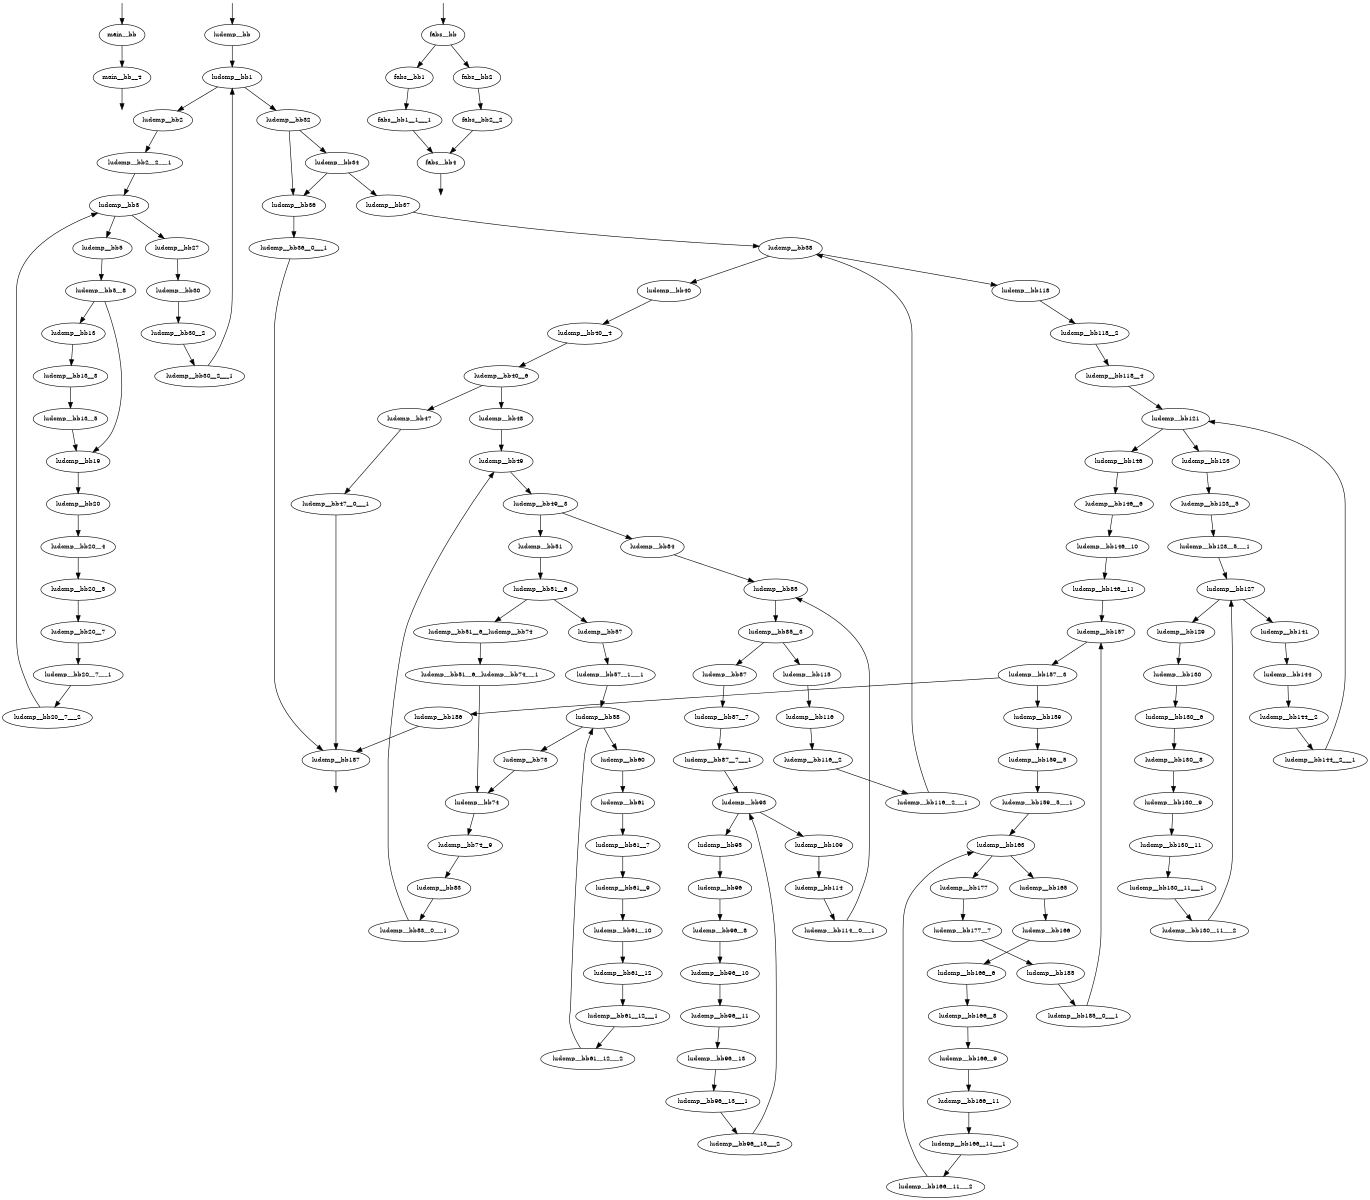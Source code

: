 digraph CFG {
size="10,8"
rankdir="TB"
orientation="portrait"
fontsize=10;
   subgraph "main" {
   "main0"[label="main__bb",fontsize=10,width=0.01]
   "main1"[label="main__bb__4",fontsize=10,width=0.01]
   "main0" -> "main1"
   "main_entry" [label="",color="white",height="0.01",fontsize=10,width=0.01]
   "main_entry" -> "main0"
   "main_exit" [label="",color="white",fontsize=10,width=0.01]
   "main1" -> "main_exit"
}
   subgraph "ludcmp" {
   "ludcmp0"[label="ludcmp__bb",fontsize=10,width=0.01]
   "ludcmp1"[label="ludcmp__bb1",fontsize=10,width=0.01]
   "ludcmp2"[label="ludcmp__bb2",fontsize=10,width=0.01]
   "ludcmp3"[label="ludcmp__bb2__2___1",fontsize=10,width=0.01]
   "ludcmp4"[label="ludcmp__bb3",fontsize=10,width=0.01]
   "ludcmp5"[label="ludcmp__bb5",fontsize=10,width=0.01]
   "ludcmp6"[label="ludcmp__bb5__8",fontsize=10,width=0.01]
   "ludcmp7"[label="ludcmp__bb13",fontsize=10,width=0.01]
   "ludcmp8"[label="ludcmp__bb13__3",fontsize=10,width=0.01]
   "ludcmp9"[label="ludcmp__bb13__5",fontsize=10,width=0.01]
   "ludcmp10"[label="ludcmp__bb19",fontsize=10,width=0.01]
   "ludcmp11"[label="ludcmp__bb20",fontsize=10,width=0.01]
   "ludcmp12"[label="ludcmp__bb20__4",fontsize=10,width=0.01]
   "ludcmp13"[label="ludcmp__bb20__5",fontsize=10,width=0.01]
   "ludcmp14"[label="ludcmp__bb20__7",fontsize=10,width=0.01]
   "ludcmp15"[label="ludcmp__bb20__7___1",fontsize=10,width=0.01]
   "ludcmp16"[label="ludcmp__bb20__7___2",fontsize=10,width=0.01]
   "ludcmp17"[label="ludcmp__bb27",fontsize=10,width=0.01]
   "ludcmp18"[label="ludcmp__bb30",fontsize=10,width=0.01]
   "ludcmp19"[label="ludcmp__bb30__2",fontsize=10,width=0.01]
   "ludcmp20"[label="ludcmp__bb30__2___1",fontsize=10,width=0.01]
   "ludcmp21"[label="ludcmp__bb32",fontsize=10,width=0.01]
   "ludcmp22"[label="ludcmp__bb34",fontsize=10,width=0.01]
   "ludcmp23"[label="ludcmp__bb36",fontsize=10,width=0.01]
   "ludcmp24"[label="ludcmp__bb36__0___1",fontsize=10,width=0.01]
   "ludcmp25"[label="ludcmp__bb37",fontsize=10,width=0.01]
   "ludcmp26"[label="ludcmp__bb38",fontsize=10,width=0.01]
   "ludcmp27"[label="ludcmp__bb40",fontsize=10,width=0.01]
   "ludcmp28"[label="ludcmp__bb40__4",fontsize=10,width=0.01]
   "ludcmp29"[label="ludcmp__bb40__6",fontsize=10,width=0.01]
   "ludcmp30"[label="ludcmp__bb47",fontsize=10,width=0.01]
   "ludcmp31"[label="ludcmp__bb47__0___1",fontsize=10,width=0.01]
   "ludcmp32"[label="ludcmp__bb48",fontsize=10,width=0.01]
   "ludcmp33"[label="ludcmp__bb49",fontsize=10,width=0.01]
   "ludcmp34"[label="ludcmp__bb49__3",fontsize=10,width=0.01]
   "ludcmp35"[label="ludcmp__bb51",fontsize=10,width=0.01]
   "ludcmp36"[label="ludcmp__bb51__6",fontsize=10,width=0.01]
   "ludcmp37"[label="ludcmp__bb51__6__ludcmp__bb74",fontsize=10,width=0.01]
   "ludcmp38"[label="ludcmp__bb51__6__ludcmp__bb74___1",fontsize=10,width=0.01]
   "ludcmp39"[label="ludcmp__bb57",fontsize=10,width=0.01]
   "ludcmp40"[label="ludcmp__bb57__1___1",fontsize=10,width=0.01]
   "ludcmp41"[label="ludcmp__bb58",fontsize=10,width=0.01]
   "ludcmp42"[label="ludcmp__bb60",fontsize=10,width=0.01]
   "ludcmp43"[label="ludcmp__bb61",fontsize=10,width=0.01]
   "ludcmp44"[label="ludcmp__bb61__7",fontsize=10,width=0.01]
   "ludcmp45"[label="ludcmp__bb61__9",fontsize=10,width=0.01]
   "ludcmp46"[label="ludcmp__bb61__10",fontsize=10,width=0.01]
   "ludcmp47"[label="ludcmp__bb61__12",fontsize=10,width=0.01]
   "ludcmp48"[label="ludcmp__bb61__12___1",fontsize=10,width=0.01]
   "ludcmp49"[label="ludcmp__bb61__12___2",fontsize=10,width=0.01]
   "ludcmp50"[label="ludcmp__bb73",fontsize=10,width=0.01]
   "ludcmp51"[label="ludcmp__bb74",fontsize=10,width=0.01]
   "ludcmp52"[label="ludcmp__bb74__9",fontsize=10,width=0.01]
   "ludcmp53"[label="ludcmp__bb83",fontsize=10,width=0.01]
   "ludcmp54"[label="ludcmp__bb83__0___1",fontsize=10,width=0.01]
   "ludcmp55"[label="ludcmp__bb84",fontsize=10,width=0.01]
   "ludcmp56"[label="ludcmp__bb85",fontsize=10,width=0.01]
   "ludcmp57"[label="ludcmp__bb85__3",fontsize=10,width=0.01]
   "ludcmp58"[label="ludcmp__bb87",fontsize=10,width=0.01]
   "ludcmp59"[label="ludcmp__bb87__7",fontsize=10,width=0.01]
   "ludcmp60"[label="ludcmp__bb87__7___1",fontsize=10,width=0.01]
   "ludcmp61"[label="ludcmp__bb93",fontsize=10,width=0.01]
   "ludcmp62"[label="ludcmp__bb95",fontsize=10,width=0.01]
   "ludcmp63"[label="ludcmp__bb96",fontsize=10,width=0.01]
   "ludcmp64"[label="ludcmp__bb96__8",fontsize=10,width=0.01]
   "ludcmp65"[label="ludcmp__bb96__10",fontsize=10,width=0.01]
   "ludcmp66"[label="ludcmp__bb96__11",fontsize=10,width=0.01]
   "ludcmp67"[label="ludcmp__bb96__13",fontsize=10,width=0.01]
   "ludcmp68"[label="ludcmp__bb96__13___1",fontsize=10,width=0.01]
   "ludcmp69"[label="ludcmp__bb96__13___2",fontsize=10,width=0.01]
   "ludcmp70"[label="ludcmp__bb109",fontsize=10,width=0.01]
   "ludcmp71"[label="ludcmp__bb114",fontsize=10,width=0.01]
   "ludcmp72"[label="ludcmp__bb114__0___1",fontsize=10,width=0.01]
   "ludcmp73"[label="ludcmp__bb115",fontsize=10,width=0.01]
   "ludcmp74"[label="ludcmp__bb116",fontsize=10,width=0.01]
   "ludcmp75"[label="ludcmp__bb116__2",fontsize=10,width=0.01]
   "ludcmp76"[label="ludcmp__bb116__2___1",fontsize=10,width=0.01]
   "ludcmp77"[label="ludcmp__bb118",fontsize=10,width=0.01]
   "ludcmp78"[label="ludcmp__bb118__2",fontsize=10,width=0.01]
   "ludcmp79"[label="ludcmp__bb118__4",fontsize=10,width=0.01]
   "ludcmp80"[label="ludcmp__bb121",fontsize=10,width=0.01]
   "ludcmp81"[label="ludcmp__bb123",fontsize=10,width=0.01]
   "ludcmp82"[label="ludcmp__bb123__5",fontsize=10,width=0.01]
   "ludcmp83"[label="ludcmp__bb123__5___1",fontsize=10,width=0.01]
   "ludcmp84"[label="ludcmp__bb127",fontsize=10,width=0.01]
   "ludcmp85"[label="ludcmp__bb129",fontsize=10,width=0.01]
   "ludcmp86"[label="ludcmp__bb130",fontsize=10,width=0.01]
   "ludcmp87"[label="ludcmp__bb130__6",fontsize=10,width=0.01]
   "ludcmp88"[label="ludcmp__bb130__8",fontsize=10,width=0.01]
   "ludcmp89"[label="ludcmp__bb130__9",fontsize=10,width=0.01]
   "ludcmp90"[label="ludcmp__bb130__11",fontsize=10,width=0.01]
   "ludcmp91"[label="ludcmp__bb130__11___1",fontsize=10,width=0.01]
   "ludcmp92"[label="ludcmp__bb130__11___2",fontsize=10,width=0.01]
   "ludcmp93"[label="ludcmp__bb141",fontsize=10,width=0.01]
   "ludcmp94"[label="ludcmp__bb144",fontsize=10,width=0.01]
   "ludcmp95"[label="ludcmp__bb144__2",fontsize=10,width=0.01]
   "ludcmp96"[label="ludcmp__bb144__2___1",fontsize=10,width=0.01]
   "ludcmp97"[label="ludcmp__bb146",fontsize=10,width=0.01]
   "ludcmp98"[label="ludcmp__bb146__6",fontsize=10,width=0.01]
   "ludcmp99"[label="ludcmp__bb146__10",fontsize=10,width=0.01]
   "ludcmp100"[label="ludcmp__bb146__11",fontsize=10,width=0.01]
   "ludcmp101"[label="ludcmp__bb157",fontsize=10,width=0.01]
   "ludcmp102"[label="ludcmp__bb157__3",fontsize=10,width=0.01]
   "ludcmp103"[label="ludcmp__bb159",fontsize=10,width=0.01]
   "ludcmp104"[label="ludcmp__bb159__5",fontsize=10,width=0.01]
   "ludcmp105"[label="ludcmp__bb159__5___1",fontsize=10,width=0.01]
   "ludcmp106"[label="ludcmp__bb163",fontsize=10,width=0.01]
   "ludcmp107"[label="ludcmp__bb165",fontsize=10,width=0.01]
   "ludcmp108"[label="ludcmp__bb166",fontsize=10,width=0.01]
   "ludcmp109"[label="ludcmp__bb166__6",fontsize=10,width=0.01]
   "ludcmp110"[label="ludcmp__bb166__8",fontsize=10,width=0.01]
   "ludcmp111"[label="ludcmp__bb166__9",fontsize=10,width=0.01]
   "ludcmp112"[label="ludcmp__bb166__11",fontsize=10,width=0.01]
   "ludcmp113"[label="ludcmp__bb166__11___1",fontsize=10,width=0.01]
   "ludcmp114"[label="ludcmp__bb166__11___2",fontsize=10,width=0.01]
   "ludcmp115"[label="ludcmp__bb177",fontsize=10,width=0.01]
   "ludcmp116"[label="ludcmp__bb177__7",fontsize=10,width=0.01]
   "ludcmp117"[label="ludcmp__bb185",fontsize=10,width=0.01]
   "ludcmp118"[label="ludcmp__bb185__0___1",fontsize=10,width=0.01]
   "ludcmp119"[label="ludcmp__bb186",fontsize=10,width=0.01]
   "ludcmp120"[label="ludcmp__bb187",fontsize=10,width=0.01]
   "ludcmp0" -> "ludcmp1"
   "ludcmp1" -> "ludcmp21"
   "ludcmp1" -> "ludcmp2"
   "ludcmp2" -> "ludcmp3"
   "ludcmp3" -> "ludcmp4"
   "ludcmp4" -> "ludcmp17"
   "ludcmp4" -> "ludcmp5"
   "ludcmp5" -> "ludcmp6"
   "ludcmp6" -> "ludcmp7"
   "ludcmp6" -> "ludcmp10"
   "ludcmp7" -> "ludcmp8"
   "ludcmp8" -> "ludcmp9"
   "ludcmp9" -> "ludcmp10"
   "ludcmp10" -> "ludcmp11"
   "ludcmp11" -> "ludcmp12"
   "ludcmp12" -> "ludcmp13"
   "ludcmp13" -> "ludcmp14"
   "ludcmp14" -> "ludcmp15"
   "ludcmp15" -> "ludcmp16"
   "ludcmp16" -> "ludcmp4"
   "ludcmp17" -> "ludcmp18"
   "ludcmp18" -> "ludcmp19"
   "ludcmp19" -> "ludcmp20"
   "ludcmp20" -> "ludcmp1"
   "ludcmp21" -> "ludcmp23"
   "ludcmp21" -> "ludcmp22"
   "ludcmp22" -> "ludcmp25"
   "ludcmp22" -> "ludcmp23"
   "ludcmp23" -> "ludcmp24"
   "ludcmp24" -> "ludcmp120"
   "ludcmp25" -> "ludcmp26"
   "ludcmp26" -> "ludcmp27"
   "ludcmp26" -> "ludcmp77"
   "ludcmp27" -> "ludcmp28"
   "ludcmp28" -> "ludcmp29"
   "ludcmp29" -> "ludcmp32"
   "ludcmp29" -> "ludcmp30"
   "ludcmp30" -> "ludcmp31"
   "ludcmp31" -> "ludcmp120"
   "ludcmp32" -> "ludcmp33"
   "ludcmp33" -> "ludcmp34"
   "ludcmp34" -> "ludcmp35"
   "ludcmp34" -> "ludcmp55"
   "ludcmp35" -> "ludcmp36"
   "ludcmp36" -> "ludcmp37"
   "ludcmp36" -> "ludcmp39"
   "ludcmp37" -> "ludcmp38"
   "ludcmp38" -> "ludcmp51"
   "ludcmp39" -> "ludcmp40"
   "ludcmp40" -> "ludcmp41"
   "ludcmp41" -> "ludcmp42"
   "ludcmp41" -> "ludcmp50"
   "ludcmp42" -> "ludcmp43"
   "ludcmp43" -> "ludcmp44"
   "ludcmp44" -> "ludcmp45"
   "ludcmp45" -> "ludcmp46"
   "ludcmp46" -> "ludcmp47"
   "ludcmp47" -> "ludcmp48"
   "ludcmp48" -> "ludcmp49"
   "ludcmp49" -> "ludcmp41"
   "ludcmp50" -> "ludcmp51"
   "ludcmp51" -> "ludcmp52"
   "ludcmp52" -> "ludcmp53"
   "ludcmp53" -> "ludcmp54"
   "ludcmp54" -> "ludcmp33"
   "ludcmp55" -> "ludcmp56"
   "ludcmp56" -> "ludcmp57"
   "ludcmp57" -> "ludcmp58"
   "ludcmp57" -> "ludcmp73"
   "ludcmp58" -> "ludcmp59"
   "ludcmp59" -> "ludcmp60"
   "ludcmp60" -> "ludcmp61"
   "ludcmp61" -> "ludcmp70"
   "ludcmp61" -> "ludcmp62"
   "ludcmp62" -> "ludcmp63"
   "ludcmp63" -> "ludcmp64"
   "ludcmp64" -> "ludcmp65"
   "ludcmp65" -> "ludcmp66"
   "ludcmp66" -> "ludcmp67"
   "ludcmp67" -> "ludcmp68"
   "ludcmp68" -> "ludcmp69"
   "ludcmp69" -> "ludcmp61"
   "ludcmp70" -> "ludcmp71"
   "ludcmp71" -> "ludcmp72"
   "ludcmp72" -> "ludcmp56"
   "ludcmp73" -> "ludcmp74"
   "ludcmp74" -> "ludcmp75"
   "ludcmp75" -> "ludcmp76"
   "ludcmp76" -> "ludcmp26"
   "ludcmp77" -> "ludcmp78"
   "ludcmp78" -> "ludcmp79"
   "ludcmp79" -> "ludcmp80"
   "ludcmp80" -> "ludcmp97"
   "ludcmp80" -> "ludcmp81"
   "ludcmp81" -> "ludcmp82"
   "ludcmp82" -> "ludcmp83"
   "ludcmp83" -> "ludcmp84"
   "ludcmp84" -> "ludcmp85"
   "ludcmp84" -> "ludcmp93"
   "ludcmp85" -> "ludcmp86"
   "ludcmp86" -> "ludcmp87"
   "ludcmp87" -> "ludcmp88"
   "ludcmp88" -> "ludcmp89"
   "ludcmp89" -> "ludcmp90"
   "ludcmp90" -> "ludcmp91"
   "ludcmp91" -> "ludcmp92"
   "ludcmp92" -> "ludcmp84"
   "ludcmp93" -> "ludcmp94"
   "ludcmp94" -> "ludcmp95"
   "ludcmp95" -> "ludcmp96"
   "ludcmp96" -> "ludcmp80"
   "ludcmp97" -> "ludcmp98"
   "ludcmp98" -> "ludcmp99"
   "ludcmp99" -> "ludcmp100"
   "ludcmp100" -> "ludcmp101"
   "ludcmp101" -> "ludcmp102"
   "ludcmp102" -> "ludcmp103"
   "ludcmp102" -> "ludcmp119"
   "ludcmp103" -> "ludcmp104"
   "ludcmp104" -> "ludcmp105"
   "ludcmp105" -> "ludcmp106"
   "ludcmp106" -> "ludcmp115"
   "ludcmp106" -> "ludcmp107"
   "ludcmp107" -> "ludcmp108"
   "ludcmp108" -> "ludcmp109"
   "ludcmp109" -> "ludcmp110"
   "ludcmp110" -> "ludcmp111"
   "ludcmp111" -> "ludcmp112"
   "ludcmp112" -> "ludcmp113"
   "ludcmp113" -> "ludcmp114"
   "ludcmp114" -> "ludcmp106"
   "ludcmp115" -> "ludcmp116"
   "ludcmp116" -> "ludcmp117"
   "ludcmp117" -> "ludcmp118"
   "ludcmp118" -> "ludcmp101"
   "ludcmp119" -> "ludcmp120"
   "ludcmp_entry" [label="",color="white",height="0.01",fontsize=10,width=0.01]
   "ludcmp_entry" -> "ludcmp0"
   "ludcmp_exit" [label="",color="white",fontsize=10,width=0.01]
   "ludcmp120" -> "ludcmp_exit"
}
   subgraph "fabs" {
   "fabs0"[label="fabs__bb",fontsize=10,width=0.01]
   "fabs1"[label="fabs__bb1",fontsize=10,width=0.01]
   "fabs2"[label="fabs__bb1__1___1",fontsize=10,width=0.01]
   "fabs3"[label="fabs__bb2",fontsize=10,width=0.01]
   "fabs4"[label="fabs__bb2__2",fontsize=10,width=0.01]
   "fabs5"[label="fabs__bb4",fontsize=10,width=0.01]
   "fabs0" -> "fabs3"
   "fabs0" -> "fabs1"
   "fabs1" -> "fabs2"
   "fabs2" -> "fabs5"
   "fabs3" -> "fabs4"
   "fabs4" -> "fabs5"
   "fabs_entry" [label="",color="white",height="0.01",fontsize=10,width=0.01]
   "fabs_entry" -> "fabs0"
   "fabs_exit" [label="",color="white",fontsize=10,width=0.01]
   "fabs5" -> "fabs_exit"
}
}
